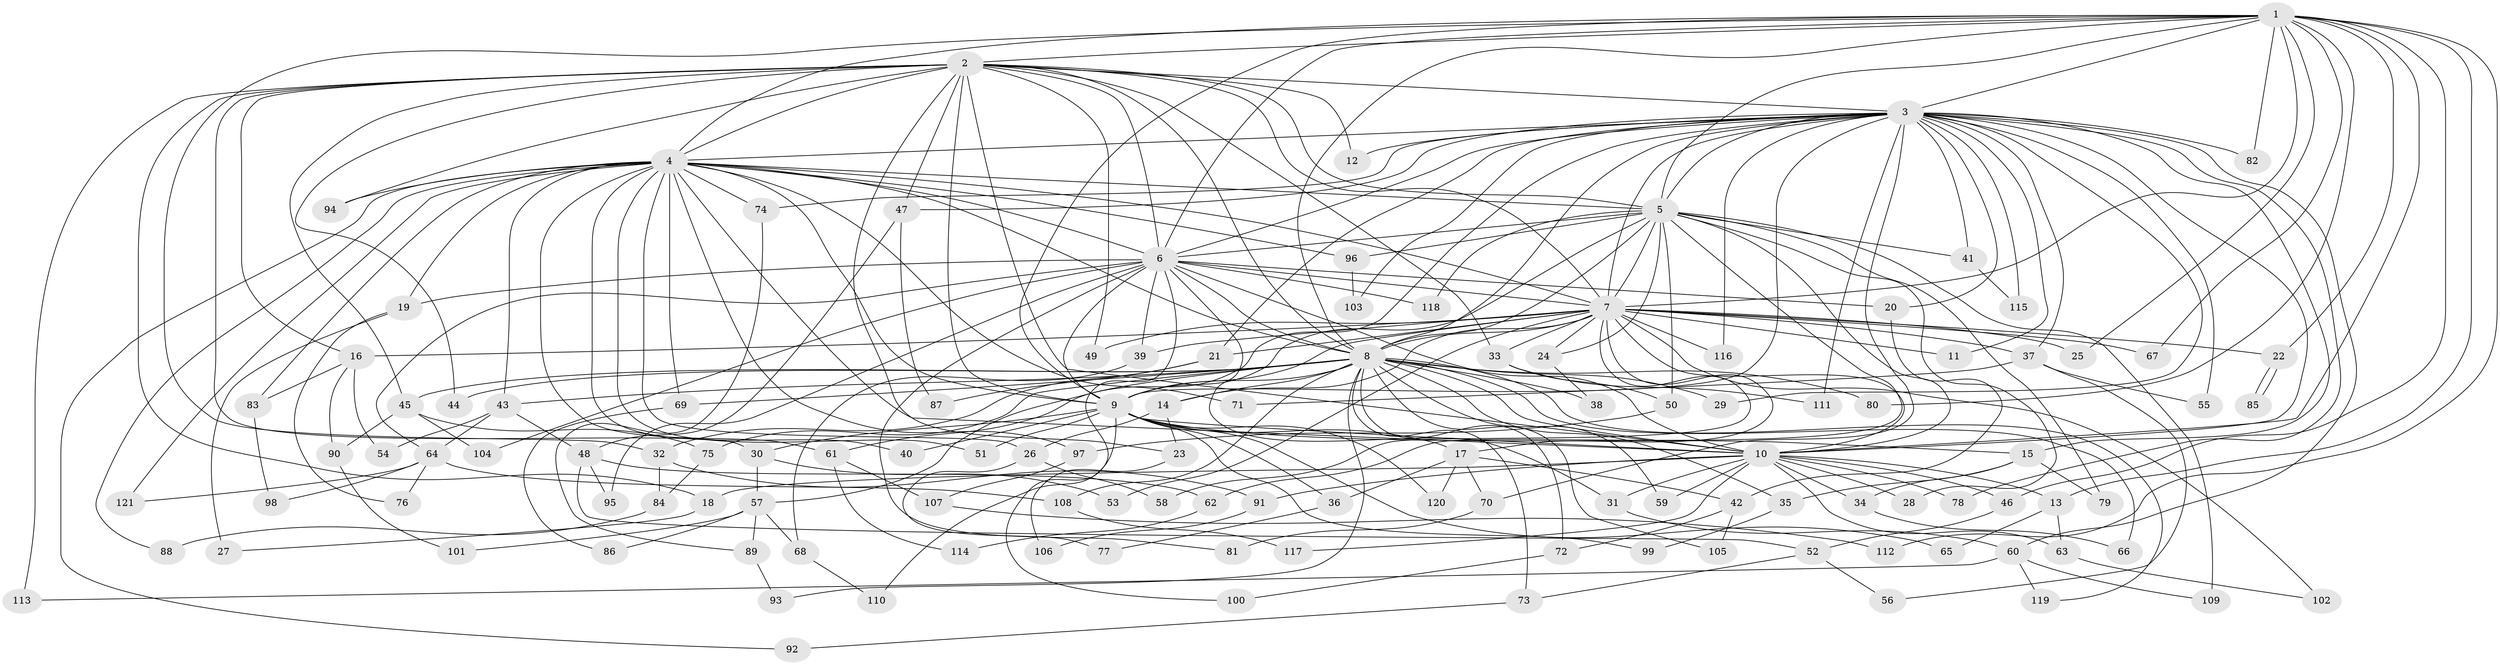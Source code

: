// Generated by graph-tools (version 1.1) at 2025/43/03/09/25 04:43:22]
// undirected, 121 vertices, 267 edges
graph export_dot {
graph [start="1"]
  node [color=gray90,style=filled];
  1;
  2;
  3;
  4;
  5;
  6;
  7;
  8;
  9;
  10;
  11;
  12;
  13;
  14;
  15;
  16;
  17;
  18;
  19;
  20;
  21;
  22;
  23;
  24;
  25;
  26;
  27;
  28;
  29;
  30;
  31;
  32;
  33;
  34;
  35;
  36;
  37;
  38;
  39;
  40;
  41;
  42;
  43;
  44;
  45;
  46;
  47;
  48;
  49;
  50;
  51;
  52;
  53;
  54;
  55;
  56;
  57;
  58;
  59;
  60;
  61;
  62;
  63;
  64;
  65;
  66;
  67;
  68;
  69;
  70;
  71;
  72;
  73;
  74;
  75;
  76;
  77;
  78;
  79;
  80;
  81;
  82;
  83;
  84;
  85;
  86;
  87;
  88;
  89;
  90;
  91;
  92;
  93;
  94;
  95;
  96;
  97;
  98;
  99;
  100;
  101;
  102;
  103;
  104;
  105;
  106;
  107;
  108;
  109;
  110;
  111;
  112;
  113;
  114;
  115;
  116;
  117;
  118;
  119;
  120;
  121;
  1 -- 2;
  1 -- 3;
  1 -- 4;
  1 -- 5;
  1 -- 6;
  1 -- 7;
  1 -- 8;
  1 -- 9;
  1 -- 10;
  1 -- 13;
  1 -- 22;
  1 -- 25;
  1 -- 32;
  1 -- 46;
  1 -- 67;
  1 -- 80;
  1 -- 82;
  1 -- 112;
  2 -- 3;
  2 -- 4;
  2 -- 5;
  2 -- 6;
  2 -- 7;
  2 -- 8;
  2 -- 9;
  2 -- 10;
  2 -- 12;
  2 -- 16;
  2 -- 18;
  2 -- 23;
  2 -- 30;
  2 -- 33;
  2 -- 44;
  2 -- 45;
  2 -- 47;
  2 -- 49;
  2 -- 94;
  2 -- 113;
  3 -- 4;
  3 -- 5;
  3 -- 6;
  3 -- 7;
  3 -- 8;
  3 -- 9;
  3 -- 10;
  3 -- 11;
  3 -- 12;
  3 -- 15;
  3 -- 20;
  3 -- 21;
  3 -- 29;
  3 -- 37;
  3 -- 41;
  3 -- 47;
  3 -- 55;
  3 -- 57;
  3 -- 60;
  3 -- 70;
  3 -- 74;
  3 -- 78;
  3 -- 82;
  3 -- 103;
  3 -- 111;
  3 -- 115;
  3 -- 116;
  4 -- 5;
  4 -- 6;
  4 -- 7;
  4 -- 8;
  4 -- 9;
  4 -- 10;
  4 -- 19;
  4 -- 26;
  4 -- 40;
  4 -- 43;
  4 -- 51;
  4 -- 61;
  4 -- 69;
  4 -- 71;
  4 -- 74;
  4 -- 83;
  4 -- 88;
  4 -- 92;
  4 -- 94;
  4 -- 96;
  4 -- 97;
  4 -- 121;
  5 -- 6;
  5 -- 7;
  5 -- 8;
  5 -- 9;
  5 -- 10;
  5 -- 24;
  5 -- 28;
  5 -- 41;
  5 -- 50;
  5 -- 62;
  5 -- 79;
  5 -- 96;
  5 -- 109;
  5 -- 118;
  6 -- 7;
  6 -- 8;
  6 -- 9;
  6 -- 10;
  6 -- 19;
  6 -- 20;
  6 -- 31;
  6 -- 39;
  6 -- 64;
  6 -- 81;
  6 -- 95;
  6 -- 100;
  6 -- 104;
  6 -- 118;
  7 -- 8;
  7 -- 9;
  7 -- 10;
  7 -- 11;
  7 -- 14;
  7 -- 16;
  7 -- 17;
  7 -- 21;
  7 -- 22;
  7 -- 24;
  7 -- 25;
  7 -- 33;
  7 -- 37;
  7 -- 39;
  7 -- 49;
  7 -- 53;
  7 -- 58;
  7 -- 67;
  7 -- 102;
  7 -- 116;
  8 -- 9;
  8 -- 10;
  8 -- 14;
  8 -- 29;
  8 -- 35;
  8 -- 38;
  8 -- 43;
  8 -- 44;
  8 -- 45;
  8 -- 59;
  8 -- 61;
  8 -- 66;
  8 -- 69;
  8 -- 72;
  8 -- 73;
  8 -- 75;
  8 -- 80;
  8 -- 93;
  8 -- 105;
  8 -- 108;
  8 -- 119;
  9 -- 10;
  9 -- 15;
  9 -- 17;
  9 -- 30;
  9 -- 36;
  9 -- 40;
  9 -- 51;
  9 -- 65;
  9 -- 99;
  9 -- 110;
  9 -- 120;
  10 -- 13;
  10 -- 18;
  10 -- 28;
  10 -- 31;
  10 -- 34;
  10 -- 46;
  10 -- 59;
  10 -- 63;
  10 -- 78;
  10 -- 91;
  10 -- 117;
  13 -- 63;
  13 -- 65;
  14 -- 23;
  14 -- 26;
  15 -- 34;
  15 -- 35;
  15 -- 79;
  16 -- 54;
  16 -- 83;
  16 -- 90;
  17 -- 36;
  17 -- 42;
  17 -- 70;
  17 -- 120;
  18 -- 27;
  19 -- 27;
  19 -- 76;
  20 -- 42;
  21 -- 32;
  21 -- 87;
  22 -- 85;
  22 -- 85;
  23 -- 106;
  24 -- 38;
  26 -- 58;
  26 -- 77;
  30 -- 53;
  30 -- 57;
  31 -- 60;
  32 -- 84;
  32 -- 91;
  33 -- 50;
  33 -- 111;
  34 -- 66;
  35 -- 99;
  36 -- 77;
  37 -- 55;
  37 -- 56;
  37 -- 71;
  39 -- 68;
  41 -- 115;
  42 -- 72;
  42 -- 105;
  43 -- 48;
  43 -- 54;
  43 -- 64;
  45 -- 75;
  45 -- 90;
  45 -- 104;
  46 -- 52;
  47 -- 48;
  47 -- 87;
  48 -- 52;
  48 -- 62;
  48 -- 95;
  50 -- 97;
  52 -- 56;
  52 -- 73;
  57 -- 68;
  57 -- 86;
  57 -- 89;
  57 -- 101;
  60 -- 109;
  60 -- 113;
  60 -- 119;
  61 -- 107;
  61 -- 114;
  62 -- 114;
  63 -- 102;
  64 -- 76;
  64 -- 98;
  64 -- 108;
  64 -- 121;
  68 -- 110;
  69 -- 86;
  70 -- 81;
  72 -- 100;
  73 -- 92;
  74 -- 89;
  75 -- 84;
  83 -- 98;
  84 -- 88;
  89 -- 93;
  90 -- 101;
  91 -- 106;
  96 -- 103;
  97 -- 107;
  107 -- 112;
  108 -- 117;
}
